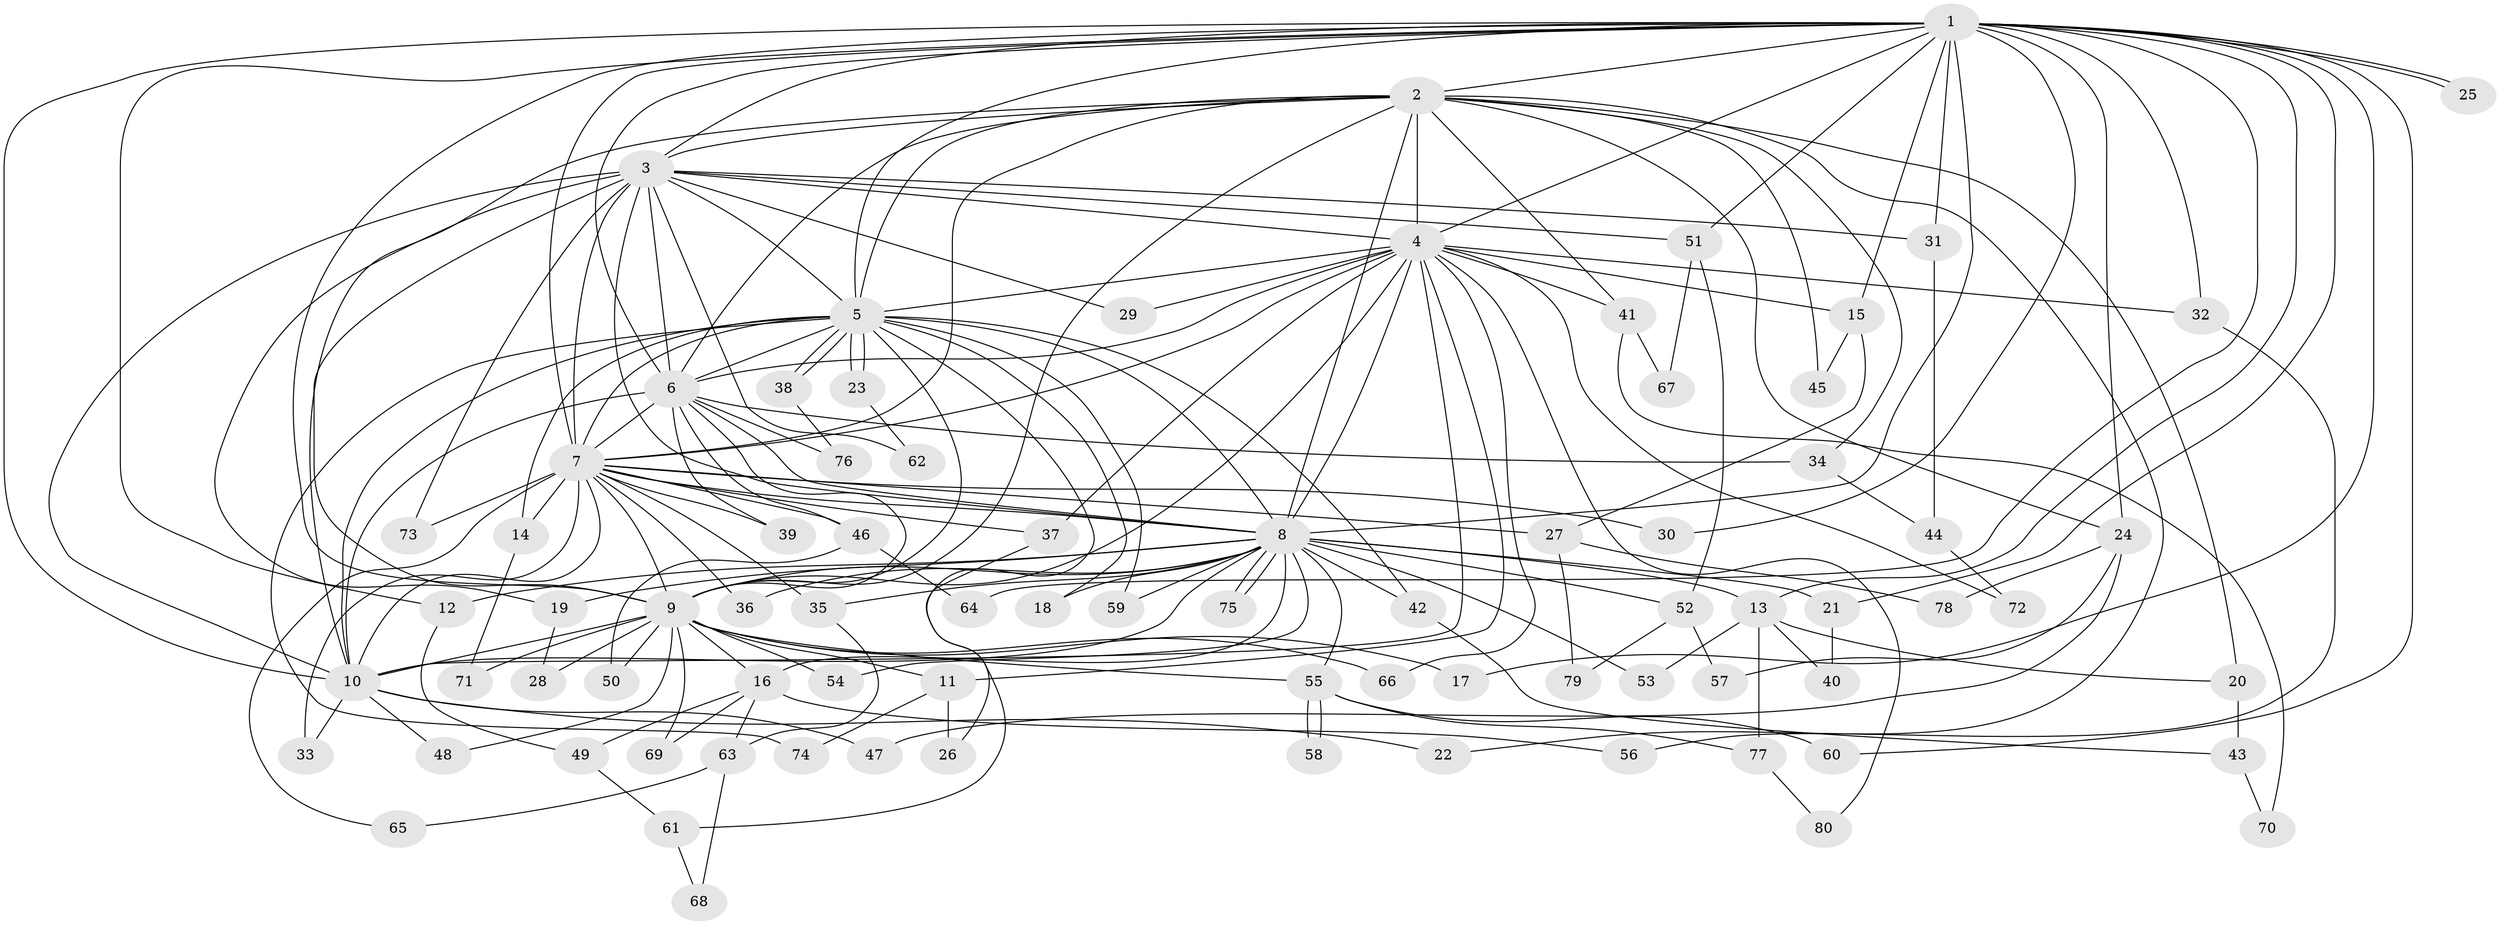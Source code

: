 // coarse degree distribution, {18: 0.025, 25: 0.025, 10: 0.05, 21: 0.025, 9: 0.025, 17: 0.025, 3: 0.2, 5: 0.025, 2: 0.475, 4: 0.1, 1: 0.025}
// Generated by graph-tools (version 1.1) at 2025/17/03/04/25 18:17:28]
// undirected, 80 vertices, 185 edges
graph export_dot {
graph [start="1"]
  node [color=gray90,style=filled];
  1;
  2;
  3;
  4;
  5;
  6;
  7;
  8;
  9;
  10;
  11;
  12;
  13;
  14;
  15;
  16;
  17;
  18;
  19;
  20;
  21;
  22;
  23;
  24;
  25;
  26;
  27;
  28;
  29;
  30;
  31;
  32;
  33;
  34;
  35;
  36;
  37;
  38;
  39;
  40;
  41;
  42;
  43;
  44;
  45;
  46;
  47;
  48;
  49;
  50;
  51;
  52;
  53;
  54;
  55;
  56;
  57;
  58;
  59;
  60;
  61;
  62;
  63;
  64;
  65;
  66;
  67;
  68;
  69;
  70;
  71;
  72;
  73;
  74;
  75;
  76;
  77;
  78;
  79;
  80;
  1 -- 2;
  1 -- 3;
  1 -- 4;
  1 -- 5;
  1 -- 6;
  1 -- 7;
  1 -- 8;
  1 -- 9;
  1 -- 10;
  1 -- 12;
  1 -- 13;
  1 -- 15;
  1 -- 17;
  1 -- 21;
  1 -- 24;
  1 -- 25;
  1 -- 25;
  1 -- 30;
  1 -- 31;
  1 -- 32;
  1 -- 51;
  1 -- 60;
  1 -- 64;
  2 -- 3;
  2 -- 4;
  2 -- 5;
  2 -- 6;
  2 -- 7;
  2 -- 8;
  2 -- 9;
  2 -- 10;
  2 -- 20;
  2 -- 22;
  2 -- 24;
  2 -- 34;
  2 -- 41;
  2 -- 45;
  3 -- 4;
  3 -- 5;
  3 -- 6;
  3 -- 7;
  3 -- 8;
  3 -- 9;
  3 -- 10;
  3 -- 19;
  3 -- 29;
  3 -- 31;
  3 -- 51;
  3 -- 62;
  3 -- 73;
  4 -- 5;
  4 -- 6;
  4 -- 7;
  4 -- 8;
  4 -- 9;
  4 -- 10;
  4 -- 11;
  4 -- 15;
  4 -- 29;
  4 -- 32;
  4 -- 37;
  4 -- 41;
  4 -- 66;
  4 -- 72;
  4 -- 80;
  5 -- 6;
  5 -- 7;
  5 -- 8;
  5 -- 9;
  5 -- 10;
  5 -- 14;
  5 -- 18;
  5 -- 23;
  5 -- 23;
  5 -- 26;
  5 -- 38;
  5 -- 38;
  5 -- 42;
  5 -- 59;
  5 -- 74;
  6 -- 7;
  6 -- 8;
  6 -- 9;
  6 -- 10;
  6 -- 34;
  6 -- 39;
  6 -- 46;
  6 -- 76;
  7 -- 8;
  7 -- 9;
  7 -- 10;
  7 -- 14;
  7 -- 27;
  7 -- 30;
  7 -- 33;
  7 -- 35;
  7 -- 36;
  7 -- 37;
  7 -- 39;
  7 -- 46;
  7 -- 65;
  7 -- 73;
  8 -- 9;
  8 -- 10;
  8 -- 12;
  8 -- 13;
  8 -- 16;
  8 -- 18;
  8 -- 19;
  8 -- 21;
  8 -- 35;
  8 -- 36;
  8 -- 42;
  8 -- 52;
  8 -- 53;
  8 -- 54;
  8 -- 55;
  8 -- 59;
  8 -- 75;
  8 -- 75;
  9 -- 10;
  9 -- 11;
  9 -- 16;
  9 -- 17;
  9 -- 28;
  9 -- 48;
  9 -- 50;
  9 -- 54;
  9 -- 55;
  9 -- 66;
  9 -- 69;
  9 -- 71;
  10 -- 22;
  10 -- 33;
  10 -- 47;
  10 -- 48;
  11 -- 26;
  11 -- 74;
  12 -- 49;
  13 -- 20;
  13 -- 40;
  13 -- 53;
  13 -- 77;
  14 -- 71;
  15 -- 27;
  15 -- 45;
  16 -- 49;
  16 -- 56;
  16 -- 63;
  16 -- 69;
  19 -- 28;
  20 -- 43;
  21 -- 40;
  23 -- 62;
  24 -- 47;
  24 -- 57;
  24 -- 78;
  27 -- 78;
  27 -- 79;
  31 -- 44;
  32 -- 56;
  34 -- 44;
  35 -- 63;
  37 -- 61;
  38 -- 76;
  41 -- 67;
  41 -- 70;
  42 -- 43;
  43 -- 70;
  44 -- 72;
  46 -- 50;
  46 -- 64;
  49 -- 61;
  51 -- 52;
  51 -- 67;
  52 -- 57;
  52 -- 79;
  55 -- 58;
  55 -- 58;
  55 -- 60;
  55 -- 77;
  61 -- 68;
  63 -- 65;
  63 -- 68;
  77 -- 80;
}
